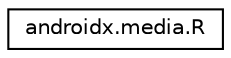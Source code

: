digraph "Graphical Class Hierarchy"
{
 // LATEX_PDF_SIZE
  edge [fontname="Helvetica",fontsize="10",labelfontname="Helvetica",labelfontsize="10"];
  node [fontname="Helvetica",fontsize="10",shape=record];
  rankdir="LR";
  Node0 [label="androidx.media.R",height=0.2,width=0.4,color="black", fillcolor="white", style="filled",URL="$classandroidx_1_1media_1_1_r.html",tooltip=" "];
}
